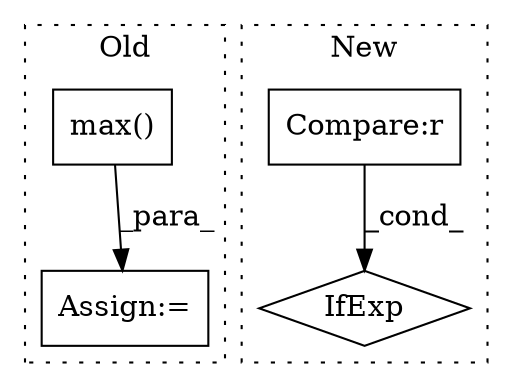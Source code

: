 digraph G {
subgraph cluster0 {
1 [label="max()" a="75" s="4032" l="13" shape="box"];
4 [label="Assign:=" a="68" s="4029" l="3" shape="box"];
label = "Old";
style="dotted";
}
subgraph cluster1 {
2 [label="IfExp" a="51" s="5136,5149" l="4,6" shape="diamond"];
3 [label="Compare:r" a="40" s="5140" l="9" shape="box"];
label = "New";
style="dotted";
}
1 -> 4 [label="_para_"];
3 -> 2 [label="_cond_"];
}